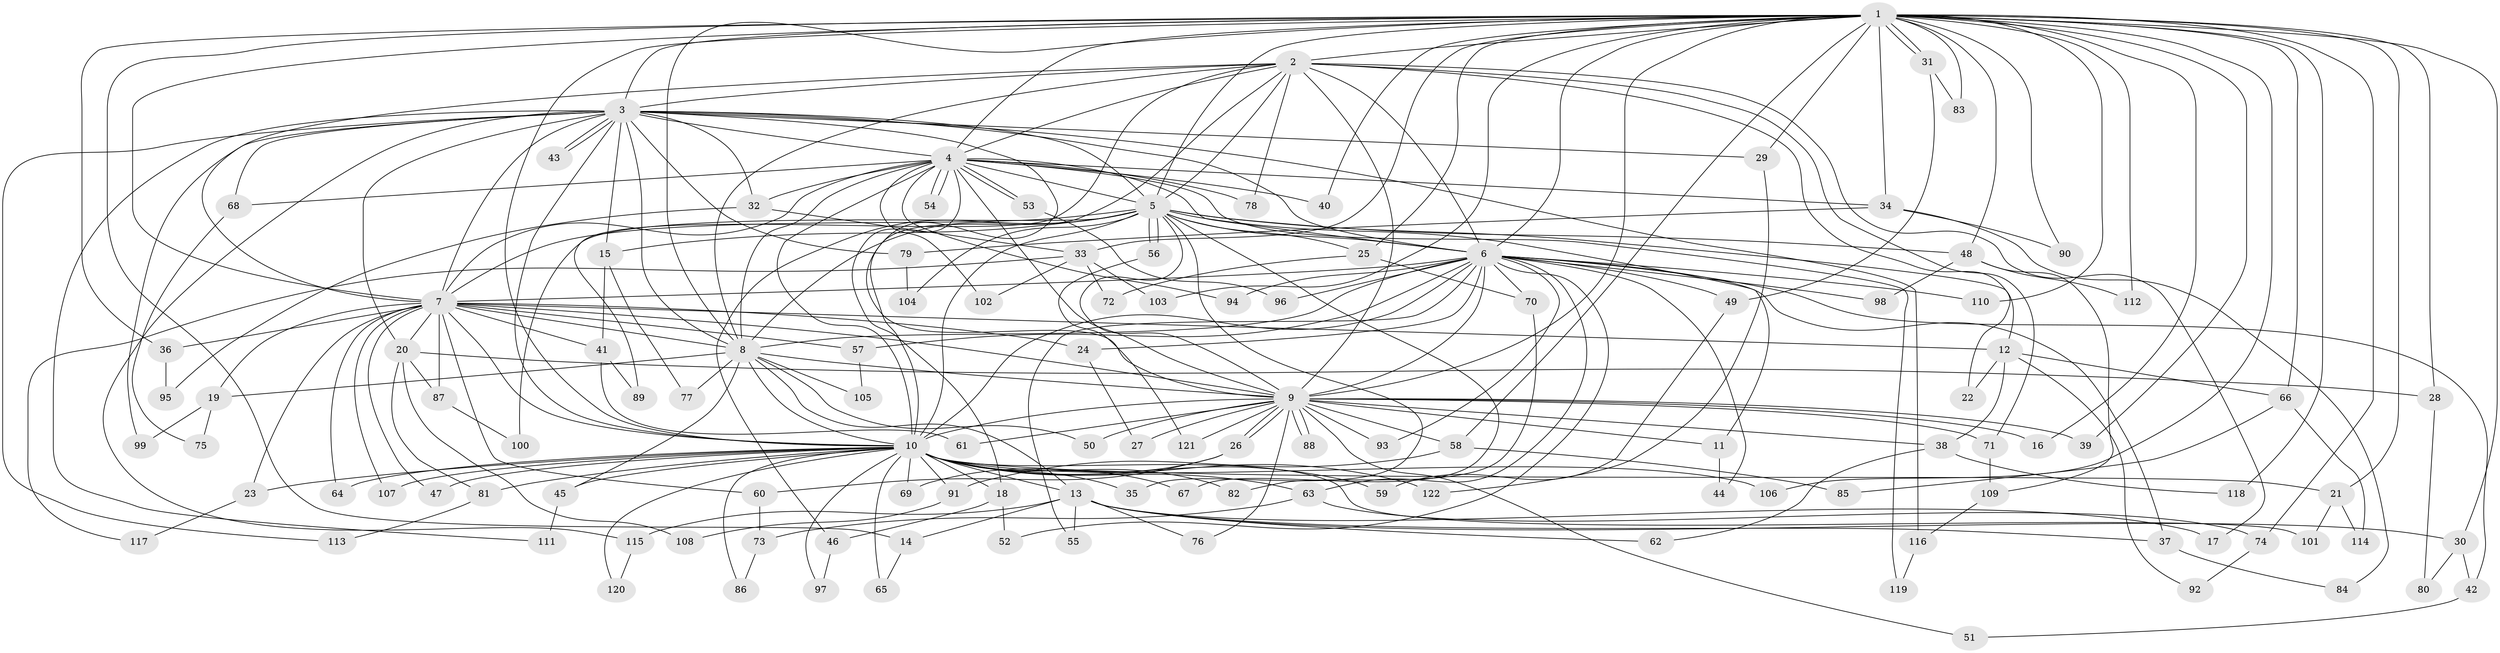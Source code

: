 // coarse degree distribution, {28: 0.0136986301369863, 12: 0.0136986301369863, 19: 0.0410958904109589, 21: 0.0136986301369863, 32: 0.0136986301369863, 27: 0.0136986301369863, 3: 0.2465753424657534, 9: 0.0136986301369863, 10: 0.0136986301369863, 6: 0.0273972602739726, 2: 0.410958904109589, 4: 0.0958904109589041, 5: 0.0547945205479452, 1: 0.0273972602739726}
// Generated by graph-tools (version 1.1) at 2025/17/03/04/25 18:17:55]
// undirected, 122 vertices, 269 edges
graph export_dot {
graph [start="1"]
  node [color=gray90,style=filled];
  1;
  2;
  3;
  4;
  5;
  6;
  7;
  8;
  9;
  10;
  11;
  12;
  13;
  14;
  15;
  16;
  17;
  18;
  19;
  20;
  21;
  22;
  23;
  24;
  25;
  26;
  27;
  28;
  29;
  30;
  31;
  32;
  33;
  34;
  35;
  36;
  37;
  38;
  39;
  40;
  41;
  42;
  43;
  44;
  45;
  46;
  47;
  48;
  49;
  50;
  51;
  52;
  53;
  54;
  55;
  56;
  57;
  58;
  59;
  60;
  61;
  62;
  63;
  64;
  65;
  66;
  67;
  68;
  69;
  70;
  71;
  72;
  73;
  74;
  75;
  76;
  77;
  78;
  79;
  80;
  81;
  82;
  83;
  84;
  85;
  86;
  87;
  88;
  89;
  90;
  91;
  92;
  93;
  94;
  95;
  96;
  97;
  98;
  99;
  100;
  101;
  102;
  103;
  104;
  105;
  106;
  107;
  108;
  109;
  110;
  111;
  112;
  113;
  114;
  115;
  116;
  117;
  118;
  119;
  120;
  121;
  122;
  1 -- 2;
  1 -- 3;
  1 -- 4;
  1 -- 5;
  1 -- 6;
  1 -- 7;
  1 -- 8;
  1 -- 9;
  1 -- 10;
  1 -- 14;
  1 -- 16;
  1 -- 21;
  1 -- 25;
  1 -- 28;
  1 -- 29;
  1 -- 30;
  1 -- 31;
  1 -- 31;
  1 -- 33;
  1 -- 34;
  1 -- 36;
  1 -- 39;
  1 -- 40;
  1 -- 48;
  1 -- 58;
  1 -- 66;
  1 -- 74;
  1 -- 83;
  1 -- 90;
  1 -- 103;
  1 -- 106;
  1 -- 110;
  1 -- 112;
  1 -- 118;
  2 -- 3;
  2 -- 4;
  2 -- 5;
  2 -- 6;
  2 -- 7;
  2 -- 8;
  2 -- 9;
  2 -- 10;
  2 -- 17;
  2 -- 22;
  2 -- 71;
  2 -- 78;
  2 -- 89;
  3 -- 4;
  3 -- 5;
  3 -- 6;
  3 -- 7;
  3 -- 8;
  3 -- 9;
  3 -- 10;
  3 -- 15;
  3 -- 20;
  3 -- 29;
  3 -- 32;
  3 -- 43;
  3 -- 43;
  3 -- 68;
  3 -- 79;
  3 -- 99;
  3 -- 111;
  3 -- 113;
  3 -- 115;
  3 -- 116;
  4 -- 5;
  4 -- 6;
  4 -- 7;
  4 -- 8;
  4 -- 9;
  4 -- 10;
  4 -- 18;
  4 -- 32;
  4 -- 34;
  4 -- 40;
  4 -- 53;
  4 -- 53;
  4 -- 54;
  4 -- 54;
  4 -- 68;
  4 -- 78;
  4 -- 94;
  4 -- 102;
  4 -- 119;
  5 -- 6;
  5 -- 7;
  5 -- 8;
  5 -- 9;
  5 -- 10;
  5 -- 11;
  5 -- 12;
  5 -- 15;
  5 -- 25;
  5 -- 35;
  5 -- 46;
  5 -- 48;
  5 -- 56;
  5 -- 56;
  5 -- 67;
  5 -- 100;
  5 -- 104;
  6 -- 7;
  6 -- 8;
  6 -- 9;
  6 -- 10;
  6 -- 24;
  6 -- 37;
  6 -- 42;
  6 -- 44;
  6 -- 49;
  6 -- 52;
  6 -- 55;
  6 -- 57;
  6 -- 63;
  6 -- 70;
  6 -- 93;
  6 -- 94;
  6 -- 96;
  6 -- 98;
  6 -- 110;
  7 -- 8;
  7 -- 9;
  7 -- 10;
  7 -- 12;
  7 -- 19;
  7 -- 20;
  7 -- 23;
  7 -- 24;
  7 -- 36;
  7 -- 41;
  7 -- 47;
  7 -- 57;
  7 -- 60;
  7 -- 64;
  7 -- 87;
  7 -- 107;
  8 -- 9;
  8 -- 10;
  8 -- 13;
  8 -- 19;
  8 -- 45;
  8 -- 50;
  8 -- 77;
  8 -- 105;
  9 -- 10;
  9 -- 11;
  9 -- 16;
  9 -- 26;
  9 -- 26;
  9 -- 27;
  9 -- 38;
  9 -- 39;
  9 -- 50;
  9 -- 51;
  9 -- 58;
  9 -- 61;
  9 -- 71;
  9 -- 76;
  9 -- 88;
  9 -- 88;
  9 -- 93;
  9 -- 121;
  10 -- 13;
  10 -- 18;
  10 -- 21;
  10 -- 23;
  10 -- 35;
  10 -- 45;
  10 -- 47;
  10 -- 59;
  10 -- 63;
  10 -- 64;
  10 -- 65;
  10 -- 67;
  10 -- 69;
  10 -- 81;
  10 -- 82;
  10 -- 86;
  10 -- 91;
  10 -- 97;
  10 -- 101;
  10 -- 106;
  10 -- 107;
  10 -- 120;
  10 -- 122;
  11 -- 44;
  12 -- 22;
  12 -- 38;
  12 -- 66;
  12 -- 92;
  13 -- 14;
  13 -- 17;
  13 -- 30;
  13 -- 37;
  13 -- 55;
  13 -- 62;
  13 -- 76;
  13 -- 115;
  14 -- 65;
  15 -- 41;
  15 -- 77;
  18 -- 46;
  18 -- 52;
  19 -- 75;
  19 -- 99;
  20 -- 28;
  20 -- 81;
  20 -- 87;
  20 -- 108;
  21 -- 101;
  21 -- 114;
  23 -- 117;
  24 -- 27;
  25 -- 70;
  25 -- 72;
  26 -- 60;
  26 -- 69;
  28 -- 80;
  29 -- 122;
  30 -- 42;
  30 -- 80;
  31 -- 49;
  31 -- 83;
  32 -- 33;
  32 -- 95;
  33 -- 72;
  33 -- 102;
  33 -- 103;
  33 -- 117;
  34 -- 79;
  34 -- 84;
  34 -- 90;
  36 -- 95;
  37 -- 84;
  38 -- 62;
  38 -- 118;
  41 -- 61;
  41 -- 89;
  42 -- 51;
  45 -- 111;
  46 -- 97;
  48 -- 98;
  48 -- 109;
  48 -- 112;
  49 -- 59;
  53 -- 96;
  56 -- 121;
  57 -- 105;
  58 -- 85;
  58 -- 91;
  60 -- 73;
  63 -- 73;
  63 -- 74;
  66 -- 85;
  66 -- 114;
  68 -- 75;
  70 -- 82;
  71 -- 109;
  73 -- 86;
  74 -- 92;
  79 -- 104;
  81 -- 113;
  87 -- 100;
  91 -- 108;
  109 -- 116;
  115 -- 120;
  116 -- 119;
}
